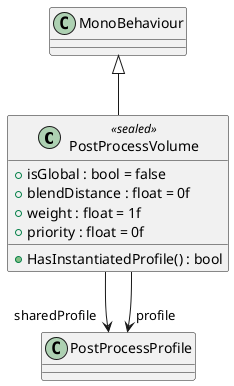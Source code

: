 @startuml
class PostProcessVolume <<sealed>> {
    + isGlobal : bool = false
    + blendDistance : float = 0f
    + weight : float = 1f
    + priority : float = 0f
    + HasInstantiatedProfile() : bool
}
MonoBehaviour <|-- PostProcessVolume
PostProcessVolume --> "sharedProfile" PostProcessProfile
PostProcessVolume --> "profile" PostProcessProfile
@enduml
